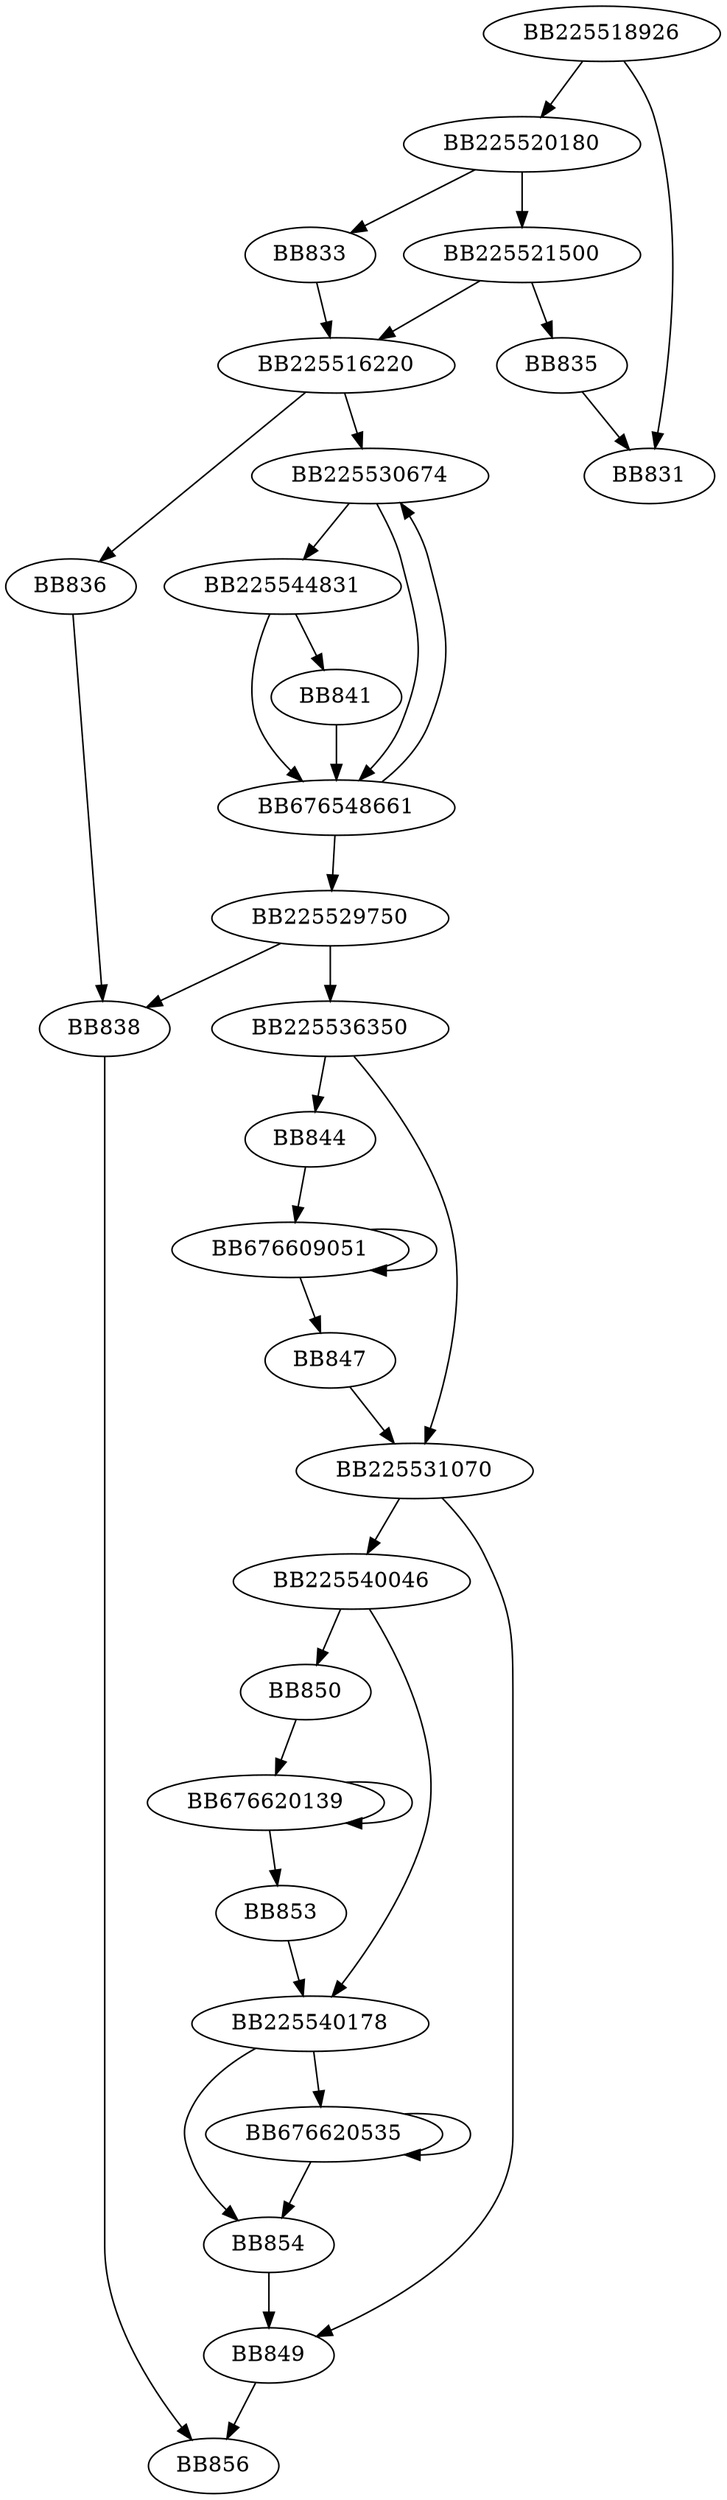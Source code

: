 digraph G{
	BB225518926->BB225520180;
	BB225518926->BB831;
	BB225520180->BB225521500;
	BB225520180->BB833;
	BB833->BB225516220;
	BB225521500->BB225516220;
	BB225521500->BB835;
	BB225516220->BB836;
	BB225516220->BB225530674;
	BB836->BB838;
	BB225530674->BB225544831;
	BB225530674->BB676548661;
	BB225544831->BB676548661;
	BB225544831->BB841;
	BB841->BB676548661;
	BB676548661->BB225529750;
	BB676548661->BB225530674;
	BB225529750->BB838;
	BB225529750->BB225536350;
	BB225536350->BB844;
	BB225536350->BB225531070;
	BB844->BB676609051;
	BB676609051->BB676609051;
	BB676609051->BB847;
	BB847->BB225531070;
	BB225531070->BB225540046;
	BB225531070->BB849;
	BB225540046->BB850;
	BB225540046->BB225540178;
	BB850->BB676620139;
	BB676620139->BB676620139;
	BB676620139->BB853;
	BB853->BB225540178;
	BB225540178->BB854;
	BB225540178->BB676620535;
	BB676620535->BB854;
	BB676620535->BB676620535;
	BB854->BB849;
	BB849->BB856;
	BB838->BB856;
	BB835->BB831;
}

